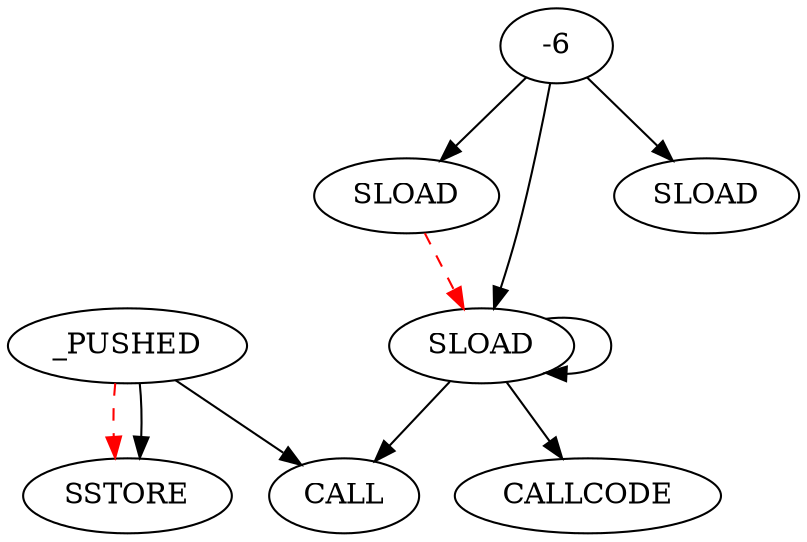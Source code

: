 // TEST
digraph {
	n1 [label=SLOAD shape=oval]
	n3 [label=SSTORE shape=oval]
	n2 [label=SLOAD shape=oval]
	n4 [label=CALL shape=oval]
	n5 [label=CALLCODE shape=oval]
	n8 [label=SLOAD shape=oval]
	n0 [label=_PUSHED shape=oval]
	-6 -> n1 [label="" color="" style=solid]
	n0 -> n3 [label="" color=red style=dashed]
	n0 -> n3 [label="" color="" style=solid]
	n1 -> n2 [label="" color=red style=dashed]
	n2 -> n2 [label="" color="" style=""]
	-6 -> n2 [label="" color="" style=solid]
	n0 -> n4 [label="" color="" style=solid]
	n2 -> n4 [label="" color="" style=solid]
	n2 -> n5 [label="" color="" style=solid]
	-6 -> n8 [label="" color="" style=solid]
}
